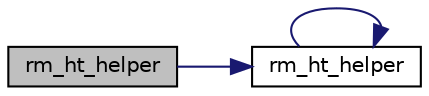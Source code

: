 digraph "rm_ht_helper"
{
  edge [fontname="Helvetica",fontsize="10",labelfontname="Helvetica",labelfontsize="10"];
  node [fontname="Helvetica",fontsize="10",shape=record];
  rankdir="LR";
  Node56 [label="rm_ht_helper",height=0.2,width=0.4,color="black", fillcolor="grey75", style="filled", fontcolor="black"];
  Node56 -> Node57 [color="midnightblue",fontsize="10",style="solid"];
  Node57 [label="rm_ht_helper",height=0.2,width=0.4,color="black", fillcolor="white", style="filled",URL="$hashtable_8c.html#a15b2d33770f6d314465b11c517504a07"];
  Node57 -> Node57 [color="midnightblue",fontsize="10",style="solid"];
}
